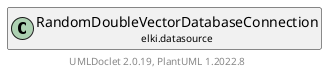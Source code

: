 @startuml
    remove .*\.(Instance|Par|Parameterizer|Factory)$
    set namespaceSeparator none
    hide empty fields
    hide empty methods

    class "<size:14>RandomDoubleVectorDatabaseConnection.Par\n<size:10>elki.datasource" as elki.datasource.RandomDoubleVectorDatabaseConnection.Par [[RandomDoubleVectorDatabaseConnection.Par.html]] {
        {static} +SEED_ID: OptionID
        {static} +DIM_ID: OptionID
        {static} +SIZE_ID: OptionID
        ~dim: int
        ~size: int
        ~rnd: RandomFactory
        +configure(Parameterization): void
        +make(): RandomDoubleVectorDatabaseConnection
    }

    abstract class "<size:14>AbstractDatabaseConnection.Par\n<size:10>elki.datasource" as elki.datasource.AbstractDatabaseConnection.Par [[AbstractDatabaseConnection.Par.html]]
    class "<size:14>RandomDoubleVectorDatabaseConnection\n<size:10>elki.datasource" as elki.datasource.RandomDoubleVectorDatabaseConnection [[RandomDoubleVectorDatabaseConnection.html]]

    elki.datasource.AbstractDatabaseConnection.Par <|-- elki.datasource.RandomDoubleVectorDatabaseConnection.Par
    elki.datasource.RandomDoubleVectorDatabaseConnection +-- elki.datasource.RandomDoubleVectorDatabaseConnection.Par

    center footer UMLDoclet 2.0.19, PlantUML 1.2022.8
@enduml
